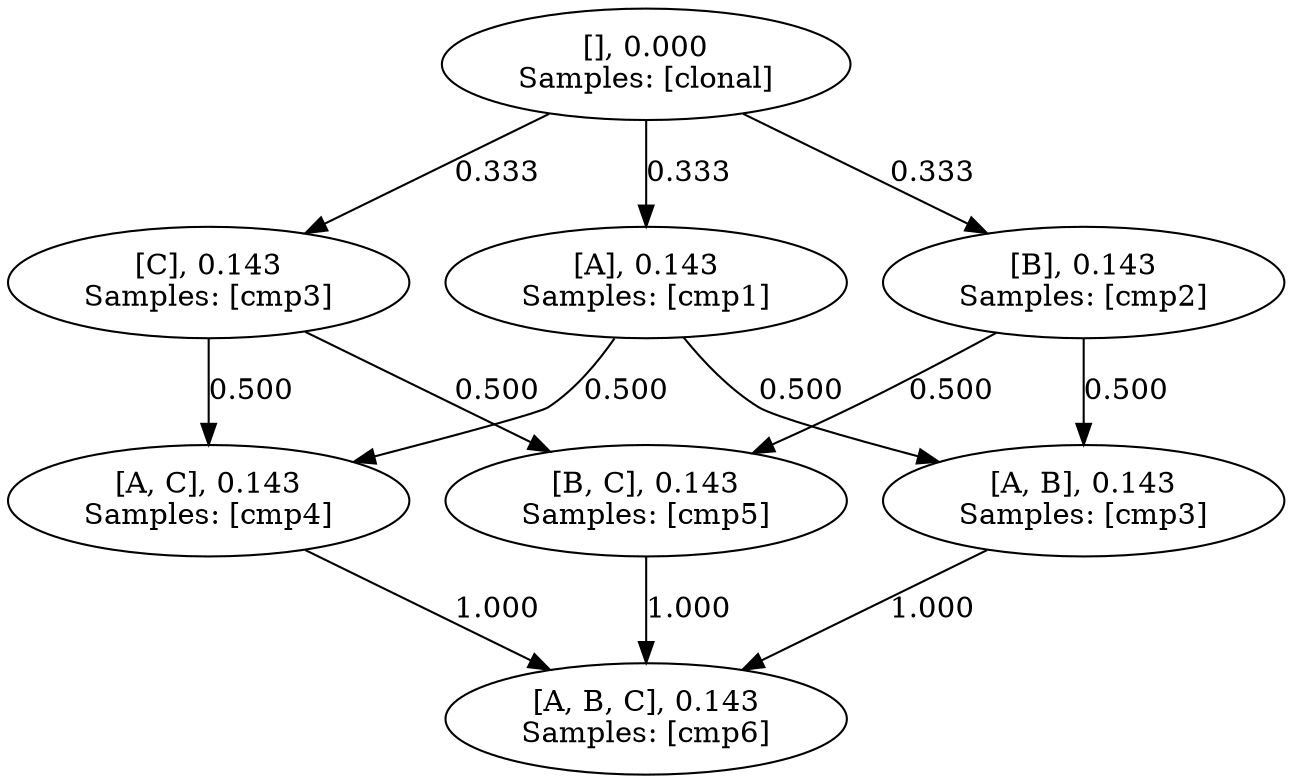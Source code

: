 digraph g{
0 [label="[], 0.000
Samples: [clonal]
"]
1 [label="[C], 0.143
Samples: [cmp3]
"]
2 [label="[B], 0.143
Samples: [cmp2]
"]
3 [label="[A], 0.143
Samples: [cmp1]
"]
4 [label="[B, C], 0.143
Samples: [cmp5]
"]
5 [label="[A, C], 0.143
Samples: [cmp4]
"]
6 [label="[A, B], 0.143
Samples: [cmp3]
"]
7 [label="[A, B, C], 0.143
Samples: [cmp6]
"]
0 -> 1[label="0.333"]
0 -> 2[label="0.333"]
0 -> 3[label="0.333"]
1 -> 4[label="0.500"]
1 -> 5[label="0.500"]
2 -> 4[label="0.500"]
2 -> 6[label="0.500"]
3 -> 5[label="0.500"]
3 -> 6[label="0.500"]
4 -> 7[label="1.000"]
5 -> 7[label="1.000"]
6 -> 7[label="1.000"]
}

